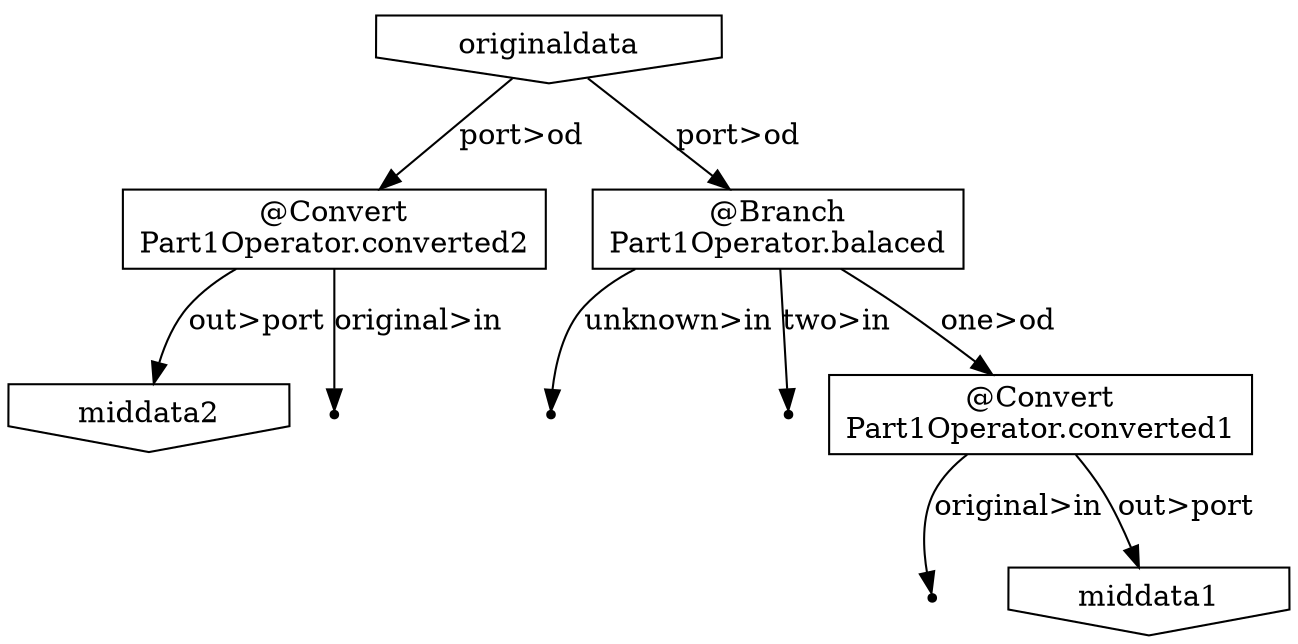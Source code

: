 digraph {
    "757d2516-85c4-4f39-aa63-6ec1e78cc91e" [shape=point];
    "3b5a0801-7c16-42c6-8b98-cb8ab5905688" [shape=point];
    "ac8117c7-895c-4f4c-90eb-170aebb12177" [shape=point];
    "22a774f4-957a-4642-a708-cf1b0b048fbb" [shape=invhouse, label="middata1"];
    "2a27cc5d-fbed-47df-869a-4319c0d99272" [shape=invhouse, label="originaldata"];
    "928f2d00-04cf-4aa5-b0a4-51586063adef" [shape=box, label="@Convert\nPart1Operator.converted1"];
    "3e53b047-31e6-4b22-839f-23404d60742b" [shape=box, label="@Convert\nPart1Operator.converted2"];
    "ba43fb18-e7ba-4c55-a5c9-331c3ab56aa1" [shape=invhouse, label="middata2"];
    "ceb53937-7298-4496-8a8d-9c68d0510f4a" [shape=point];
    "b014fff7-1620-4d0f-9847-25d7e4b833d8" [shape=box, label="@Branch\nPart1Operator.balaced"];
    "2a27cc5d-fbed-47df-869a-4319c0d99272" -> "3e53b047-31e6-4b22-839f-23404d60742b" [label="port>od"];
    "2a27cc5d-fbed-47df-869a-4319c0d99272" -> "b014fff7-1620-4d0f-9847-25d7e4b833d8" [label="port>od"];
    "928f2d00-04cf-4aa5-b0a4-51586063adef" -> "ac8117c7-895c-4f4c-90eb-170aebb12177" [label="original>in"];
    "928f2d00-04cf-4aa5-b0a4-51586063adef" -> "22a774f4-957a-4642-a708-cf1b0b048fbb" [label="out>port"];
    "3e53b047-31e6-4b22-839f-23404d60742b" -> "ceb53937-7298-4496-8a8d-9c68d0510f4a" [label="original>in"];
    "3e53b047-31e6-4b22-839f-23404d60742b" -> "ba43fb18-e7ba-4c55-a5c9-331c3ab56aa1" [label="out>port"];
    "b014fff7-1620-4d0f-9847-25d7e4b833d8" -> "928f2d00-04cf-4aa5-b0a4-51586063adef" [label="one>od"];
    "b014fff7-1620-4d0f-9847-25d7e4b833d8" -> "3b5a0801-7c16-42c6-8b98-cb8ab5905688" [label="two>in"];
    "b014fff7-1620-4d0f-9847-25d7e4b833d8" -> "757d2516-85c4-4f39-aa63-6ec1e78cc91e" [label="unknown>in"];
}
